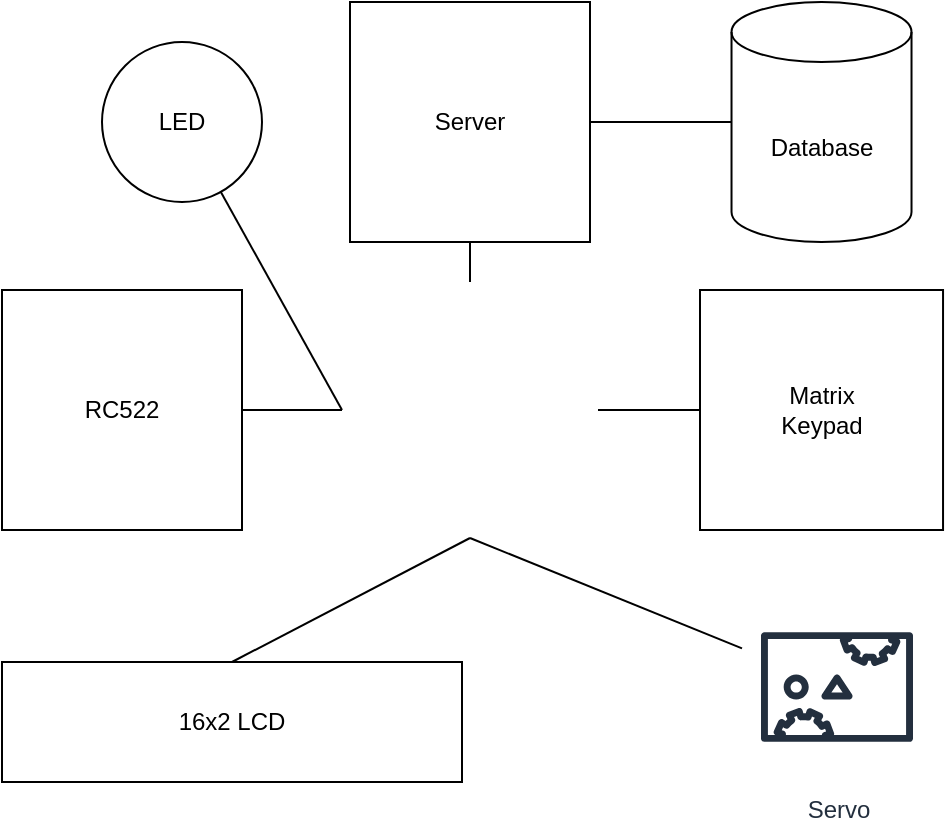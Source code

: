 <mxfile version="13.6.5">
    <diagram id="WzxqpJiS2n1zIwheQ644" name="Page-1">
        <mxGraphModel dx="1013" dy="412" grid="1" gridSize="10" guides="1" tooltips="1" connect="1" arrows="1" fold="1" page="1" pageScale="1" pageWidth="827" pageHeight="1169" math="0" shadow="0">
            <root>
                <mxCell id="0"/>
                <mxCell id="1" parent="0"/>
                <mxCell id="cs8YG74qEEKLoWsIEUot-1" value="Database" style="shape=cylinder3;whiteSpace=wrap;html=1;boundedLbl=1;backgroundOutline=1;size=15;" parent="1" vertex="1">
                    <mxGeometry x="514.76" y="60" width="90" height="120" as="geometry"/>
                </mxCell>
                <mxCell id="cs8YG74qEEKLoWsIEUot-2" value="" style="shape=image;html=1;verticalAlign=top;verticalLabelPosition=bottom;labelBackgroundColor=#ffffff;imageAspect=0;aspect=fixed;image=https://cdn4.iconfinder.com/data/icons/social-life/512/raspberry-pi-128.png" parent="1" vertex="1">
                    <mxGeometry x="320" y="200" width="128" height="128" as="geometry"/>
                </mxCell>
                <mxCell id="cs8YG74qEEKLoWsIEUot-3" value="RC522" style="rounded=0;whiteSpace=wrap;html=1;" parent="1" vertex="1">
                    <mxGeometry x="150" y="204" width="120" height="120" as="geometry"/>
                </mxCell>
                <mxCell id="cs8YG74qEEKLoWsIEUot-6" value="16x2 LCD" style="rounded=0;whiteSpace=wrap;html=1;" parent="1" vertex="1">
                    <mxGeometry x="150" y="390" width="230" height="60" as="geometry"/>
                </mxCell>
                <mxCell id="cs8YG74qEEKLoWsIEUot-10" value="" style="endArrow=none;html=1;entryX=0;entryY=0.5;entryDx=0;entryDy=0;exitX=1;exitY=0.5;exitDx=0;exitDy=0;" parent="1" source="cs8YG74qEEKLoWsIEUot-3" target="cs8YG74qEEKLoWsIEUot-2" edge="1">
                    <mxGeometry width="50" height="50" relative="1" as="geometry">
                        <mxPoint x="280" y="300" as="sourcePoint"/>
                        <mxPoint x="330" y="250" as="targetPoint"/>
                    </mxGeometry>
                </mxCell>
                <mxCell id="cs8YG74qEEKLoWsIEUot-11" value="" style="endArrow=none;html=1;entryX=0.5;entryY=1;entryDx=0;entryDy=0;exitX=0.5;exitY=0;exitDx=0;exitDy=0;" parent="1" source="cs8YG74qEEKLoWsIEUot-6" target="cs8YG74qEEKLoWsIEUot-2" edge="1">
                    <mxGeometry width="50" height="50" relative="1" as="geometry">
                        <mxPoint x="360" y="370" as="sourcePoint"/>
                        <mxPoint x="410" y="320" as="targetPoint"/>
                    </mxGeometry>
                </mxCell>
                <mxCell id="cs8YG74qEEKLoWsIEUot-12" value="Server" style="whiteSpace=wrap;html=1;aspect=fixed;" parent="1" vertex="1">
                    <mxGeometry x="324" y="60" width="120" height="120" as="geometry"/>
                </mxCell>
                <mxCell id="cs8YG74qEEKLoWsIEUot-13" value="" style="endArrow=none;html=1;entryX=0.5;entryY=1;entryDx=0;entryDy=0;exitX=0.5;exitY=0;exitDx=0;exitDy=0;" parent="1" source="cs8YG74qEEKLoWsIEUot-2" target="cs8YG74qEEKLoWsIEUot-12" edge="1">
                    <mxGeometry width="50" height="50" relative="1" as="geometry">
                        <mxPoint x="490" y="200" as="sourcePoint"/>
                        <mxPoint x="540" y="150" as="targetPoint"/>
                    </mxGeometry>
                </mxCell>
                <mxCell id="cs8YG74qEEKLoWsIEUot-14" value="" style="endArrow=none;html=1;exitX=1;exitY=0.5;exitDx=0;exitDy=0;entryX=0;entryY=0.5;entryDx=0;entryDy=0;entryPerimeter=0;" parent="1" source="cs8YG74qEEKLoWsIEUot-12" target="cs8YG74qEEKLoWsIEUot-1" edge="1">
                    <mxGeometry width="50" height="50" relative="1" as="geometry">
                        <mxPoint x="470" y="150" as="sourcePoint"/>
                        <mxPoint x="520" y="100" as="targetPoint"/>
                    </mxGeometry>
                </mxCell>
                <mxCell id="cs8YG74qEEKLoWsIEUot-15" value="Matrix&lt;br&gt;Keypad" style="whiteSpace=wrap;html=1;aspect=fixed;" parent="1" vertex="1">
                    <mxGeometry x="499" y="204" width="121.52" height="120" as="geometry"/>
                </mxCell>
                <mxCell id="cs8YG74qEEKLoWsIEUot-17" value="" style="endArrow=none;html=1;entryX=0;entryY=0.5;entryDx=0;entryDy=0;" parent="1" source="cs8YG74qEEKLoWsIEUot-2" target="cs8YG74qEEKLoWsIEUot-15" edge="1">
                    <mxGeometry width="50" height="50" relative="1" as="geometry">
                        <mxPoint x="460" y="290" as="sourcePoint"/>
                        <mxPoint x="510" y="240" as="targetPoint"/>
                    </mxGeometry>
                </mxCell>
                <mxCell id="cs8YG74qEEKLoWsIEUot-18" value="Servo" style="outlineConnect=0;fontColor=#232F3E;gradientColor=none;strokeColor=#232F3E;fillColor=#ffffff;dashed=0;verticalLabelPosition=bottom;verticalAlign=top;align=center;html=1;fontSize=12;fontStyle=0;aspect=fixed;shape=mxgraph.aws4.resourceIcon;resIcon=mxgraph.aws4.servo;" parent="1" vertex="1">
                    <mxGeometry x="520" y="355" width="95" height="95" as="geometry"/>
                </mxCell>
                <mxCell id="cs8YG74qEEKLoWsIEUot-19" value="" style="endArrow=none;html=1;entryX=0.5;entryY=1;entryDx=0;entryDy=0;" parent="1" source="cs8YG74qEEKLoWsIEUot-18" target="cs8YG74qEEKLoWsIEUot-2" edge="1">
                    <mxGeometry width="50" height="50" relative="1" as="geometry">
                        <mxPoint x="450" y="400" as="sourcePoint"/>
                        <mxPoint x="500" y="350" as="targetPoint"/>
                    </mxGeometry>
                </mxCell>
                <mxCell id="2" value="LED" style="ellipse;whiteSpace=wrap;html=1;aspect=fixed;" vertex="1" parent="1">
                    <mxGeometry x="200" y="80" width="80" height="80" as="geometry"/>
                </mxCell>
                <mxCell id="3" value="" style="endArrow=none;html=1;exitX=0;exitY=0.5;exitDx=0;exitDy=0;" edge="1" parent="1" source="cs8YG74qEEKLoWsIEUot-2" target="2">
                    <mxGeometry width="50" height="50" relative="1" as="geometry">
                        <mxPoint x="260" y="200" as="sourcePoint"/>
                        <mxPoint x="310" y="150" as="targetPoint"/>
                    </mxGeometry>
                </mxCell>
            </root>
        </mxGraphModel>
    </diagram>
</mxfile>